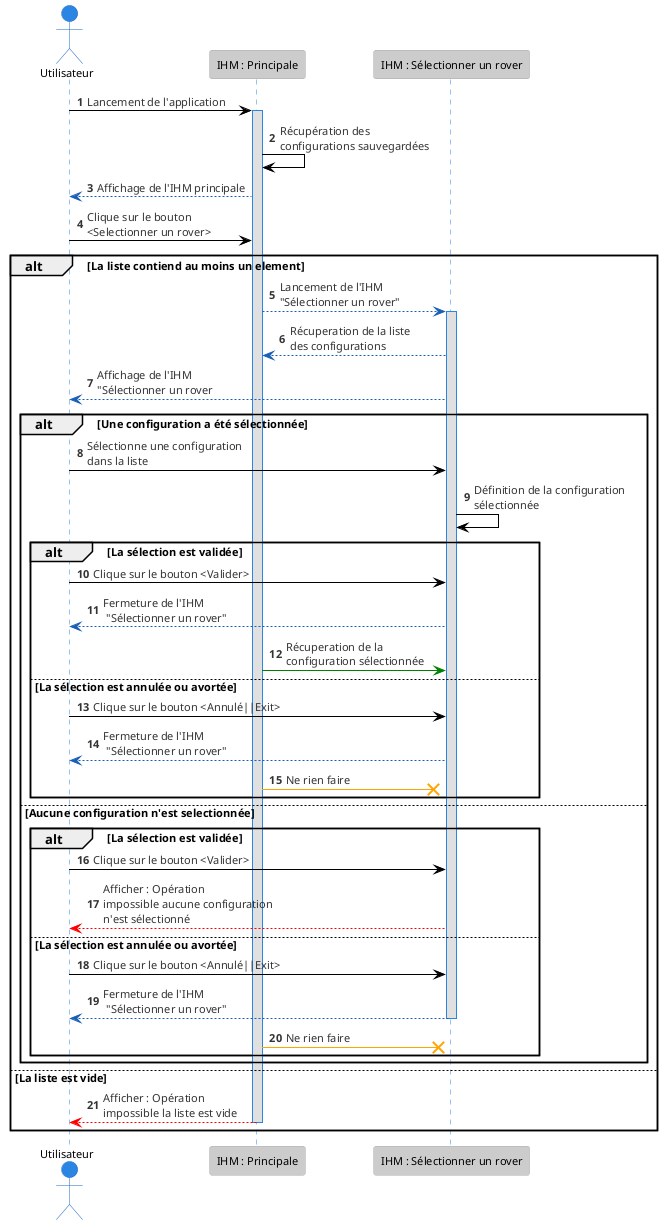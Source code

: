 @startuml
!theme reddress-lightblue

actor Utilisateur as Utilisateur
participant IHM_Principale as "IHM : Principale"
participant IHM_SelectConfig as "IHM : Sélectionner un rover"

autonumber 1
Utilisateur -> IHM_Principale ++ : Lancement de l'application
IHM_Principale -> IHM_Principale : Récupération des \nconfigurations sauvegardées
IHM_Principale [#1A5FB6]--> Utilisateur : Affichage de l'IHM principale
Utilisateur -> IHM_Principale : Clique sur le bouton \n<Selectionner un rover>

alt La liste contiend au moins un element
   IHM_Principale [#1A5FB6]-->  IHM_SelectConfig ++ : Lancement de l'IHM\n"Sélectionner un rover" 
   IHM_Principale <--[#1A5FB6] IHM_SelectConfig : Récuperation de la liste \ndes configurations
   IHM_SelectConfig [#1A5FB6]--> Utilisateur : Affichage de l'IHM \n"Sélectionner un rover

   alt Une configuration a été sélectionnée
      Utilisateur -> IHM_SelectConfig : Sélectionne une configuration \ndans la liste
      IHM_SelectConfig -> IHM_SelectConfig : Définition de la configuration\nsélectionnée
      alt La sélection est validée
         Utilisateur ->IHM_SelectConfig : Clique sur le bouton <Valider>
         IHM_SelectConfig [#1A5FB6]--> Utilisateur  : Fermeture de l'IHM\n "Sélectionner un rover"
         IHM_Principale [#green]-> IHM_SelectConfig : Récuperation de la \nconfiguration sélectionnée
      
      else La sélection est annulée ou avortée
         Utilisateur ->IHM_SelectConfig : Clique sur le bouton <Annulé||Exit>
         IHM_SelectConfig [#1A5FB6]--> Utilisateur : Fermeture de l'IHM\n "Sélectionner un rover"
         IHM_Principale [#orange]-x IHM_SelectConfig : Ne rien faire
      end
   else Aucune configuration n'est selectionnée

      alt La sélection est validée
         Utilisateur ->IHM_SelectConfig : Clique sur le bouton <Valider>
         IHM_SelectConfig [#red]-->Utilisateur : Afficher : Opération\nimpossible aucune configuration \nn'est sélectionné

      else La sélection est annulée ou avortée
         Utilisateur ->IHM_SelectConfig : Clique sur le bouton <Annulé||Exit>
         IHM_SelectConfig [#1A5FB6]--> Utilisateur -- : Fermeture de l'IHM\n "Sélectionner un rover"
         IHM_Principale [#orange]-x IHM_SelectConfig : Ne rien faire
      end
      
   end
else La liste est vide
      IHM_Principale [#red]-->Utilisateur --: Afficher : Opération\nimpossible la liste est vide
end

@enduml
